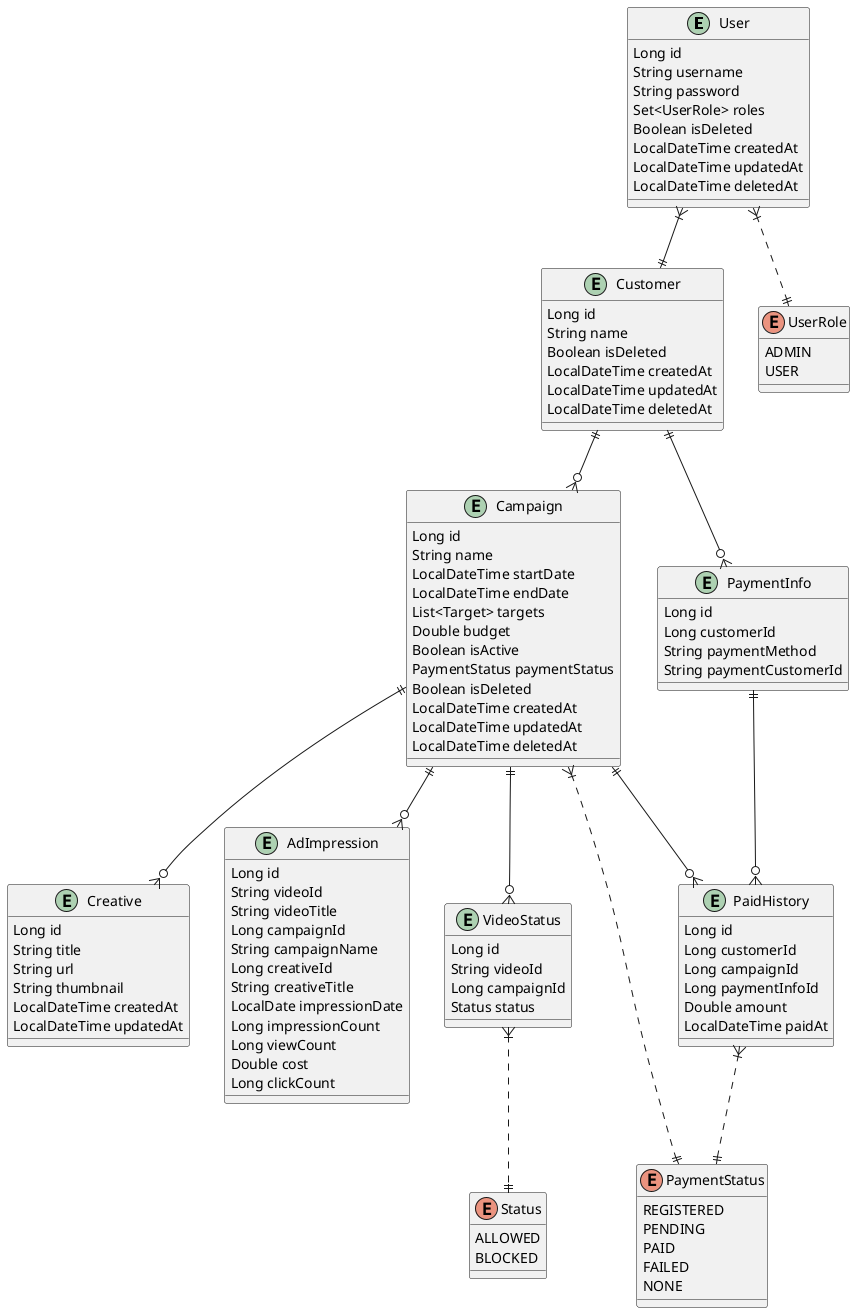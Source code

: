 @startuml

entity User {
    Long id
    String username
    String password
    Set<UserRole> roles
    Boolean isDeleted
    LocalDateTime createdAt
    LocalDateTime updatedAt
    LocalDateTime deletedAt
}

entity Customer {
    Long id
    String name
    Boolean isDeleted
    LocalDateTime createdAt
    LocalDateTime updatedAt
    LocalDateTime deletedAt
}

entity Campaign {
    Long id
    String name
    LocalDateTime startDate
    LocalDateTime endDate
    List<Target> targets
    Double budget
    Boolean isActive
    PaymentStatus paymentStatus
    Boolean isDeleted
    LocalDateTime createdAt
    LocalDateTime updatedAt
    LocalDateTime deletedAt
}

entity Creative {
    Long id
    String title
    String url
    String thumbnail
    LocalDateTime createdAt
    LocalDateTime updatedAt
}

entity AdImpression {
    Long id
    String videoId
    String videoTitle
    Long campaignId
    String campaignName
    Long creativeId
    String creativeTitle
    LocalDate impressionDate
    Long impressionCount
    Long viewCount
    Double cost
    Long clickCount
}

entity VideoStatus {
    Long id
    String videoId
    Long campaignId
    Status status
}

entity PaidHistory {
    Long id
    Long customerId
    Long campaignId
    Long paymentInfoId
    Double amount
    LocalDateTime paidAt
}

entity PaymentInfo {
    Long id
    Long customerId
    String paymentMethod
    String paymentCustomerId
}

enum UserRole {
    ADMIN
    USER
}

enum PaymentStatus {
    REGISTERED
    PENDING
    PAID
    FAILED
    NONE
}

enum Status {
    ALLOWED
    BLOCKED
}

User }|--|| Customer
User }|..|| UserRole

Customer ||--o{ Campaign
Campaign ||--o{ Creative

Campaign ||--o{ AdImpression
Campaign ||--o{ PaidHistory
Campaign }|..|| PaymentStatus

Customer ||--o{ PaymentInfo
PaymentInfo ||--o{ PaidHistory
PaidHistory }|..|| PaymentStatus

Campaign ||--o{ VideoStatus
VideoStatus }|..|| Status

@enduml
